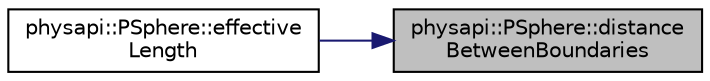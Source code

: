 digraph "physapi::PSphere::distanceBetweenBoundaries"
{
 // LATEX_PDF_SIZE
  edge [fontname="Helvetica",fontsize="10",labelfontname="Helvetica",labelfontsize="10"];
  node [fontname="Helvetica",fontsize="10",shape=record];
  rankdir="RL";
  Node1 [label="physapi::PSphere::distance\lBetweenBoundaries",height=0.2,width=0.4,color="black", fillcolor="grey75", style="filled", fontcolor="black",tooltip="Get the distance from one boundary to another on the given line."];
  Node1 -> Node2 [dir="back",color="midnightblue",fontsize="10",style="solid",fontname="Helvetica"];
  Node2 [label="physapi::PSphere::effective\lLength",height=0.2,width=0.4,color="black", fillcolor="white", style="filled",URL="$classphysapi_1_1_p_sphere.html#a3004e94d16b896bd17159ee9a0b639ed",tooltip="Get the length inside the geometry starting from a position."];
}

